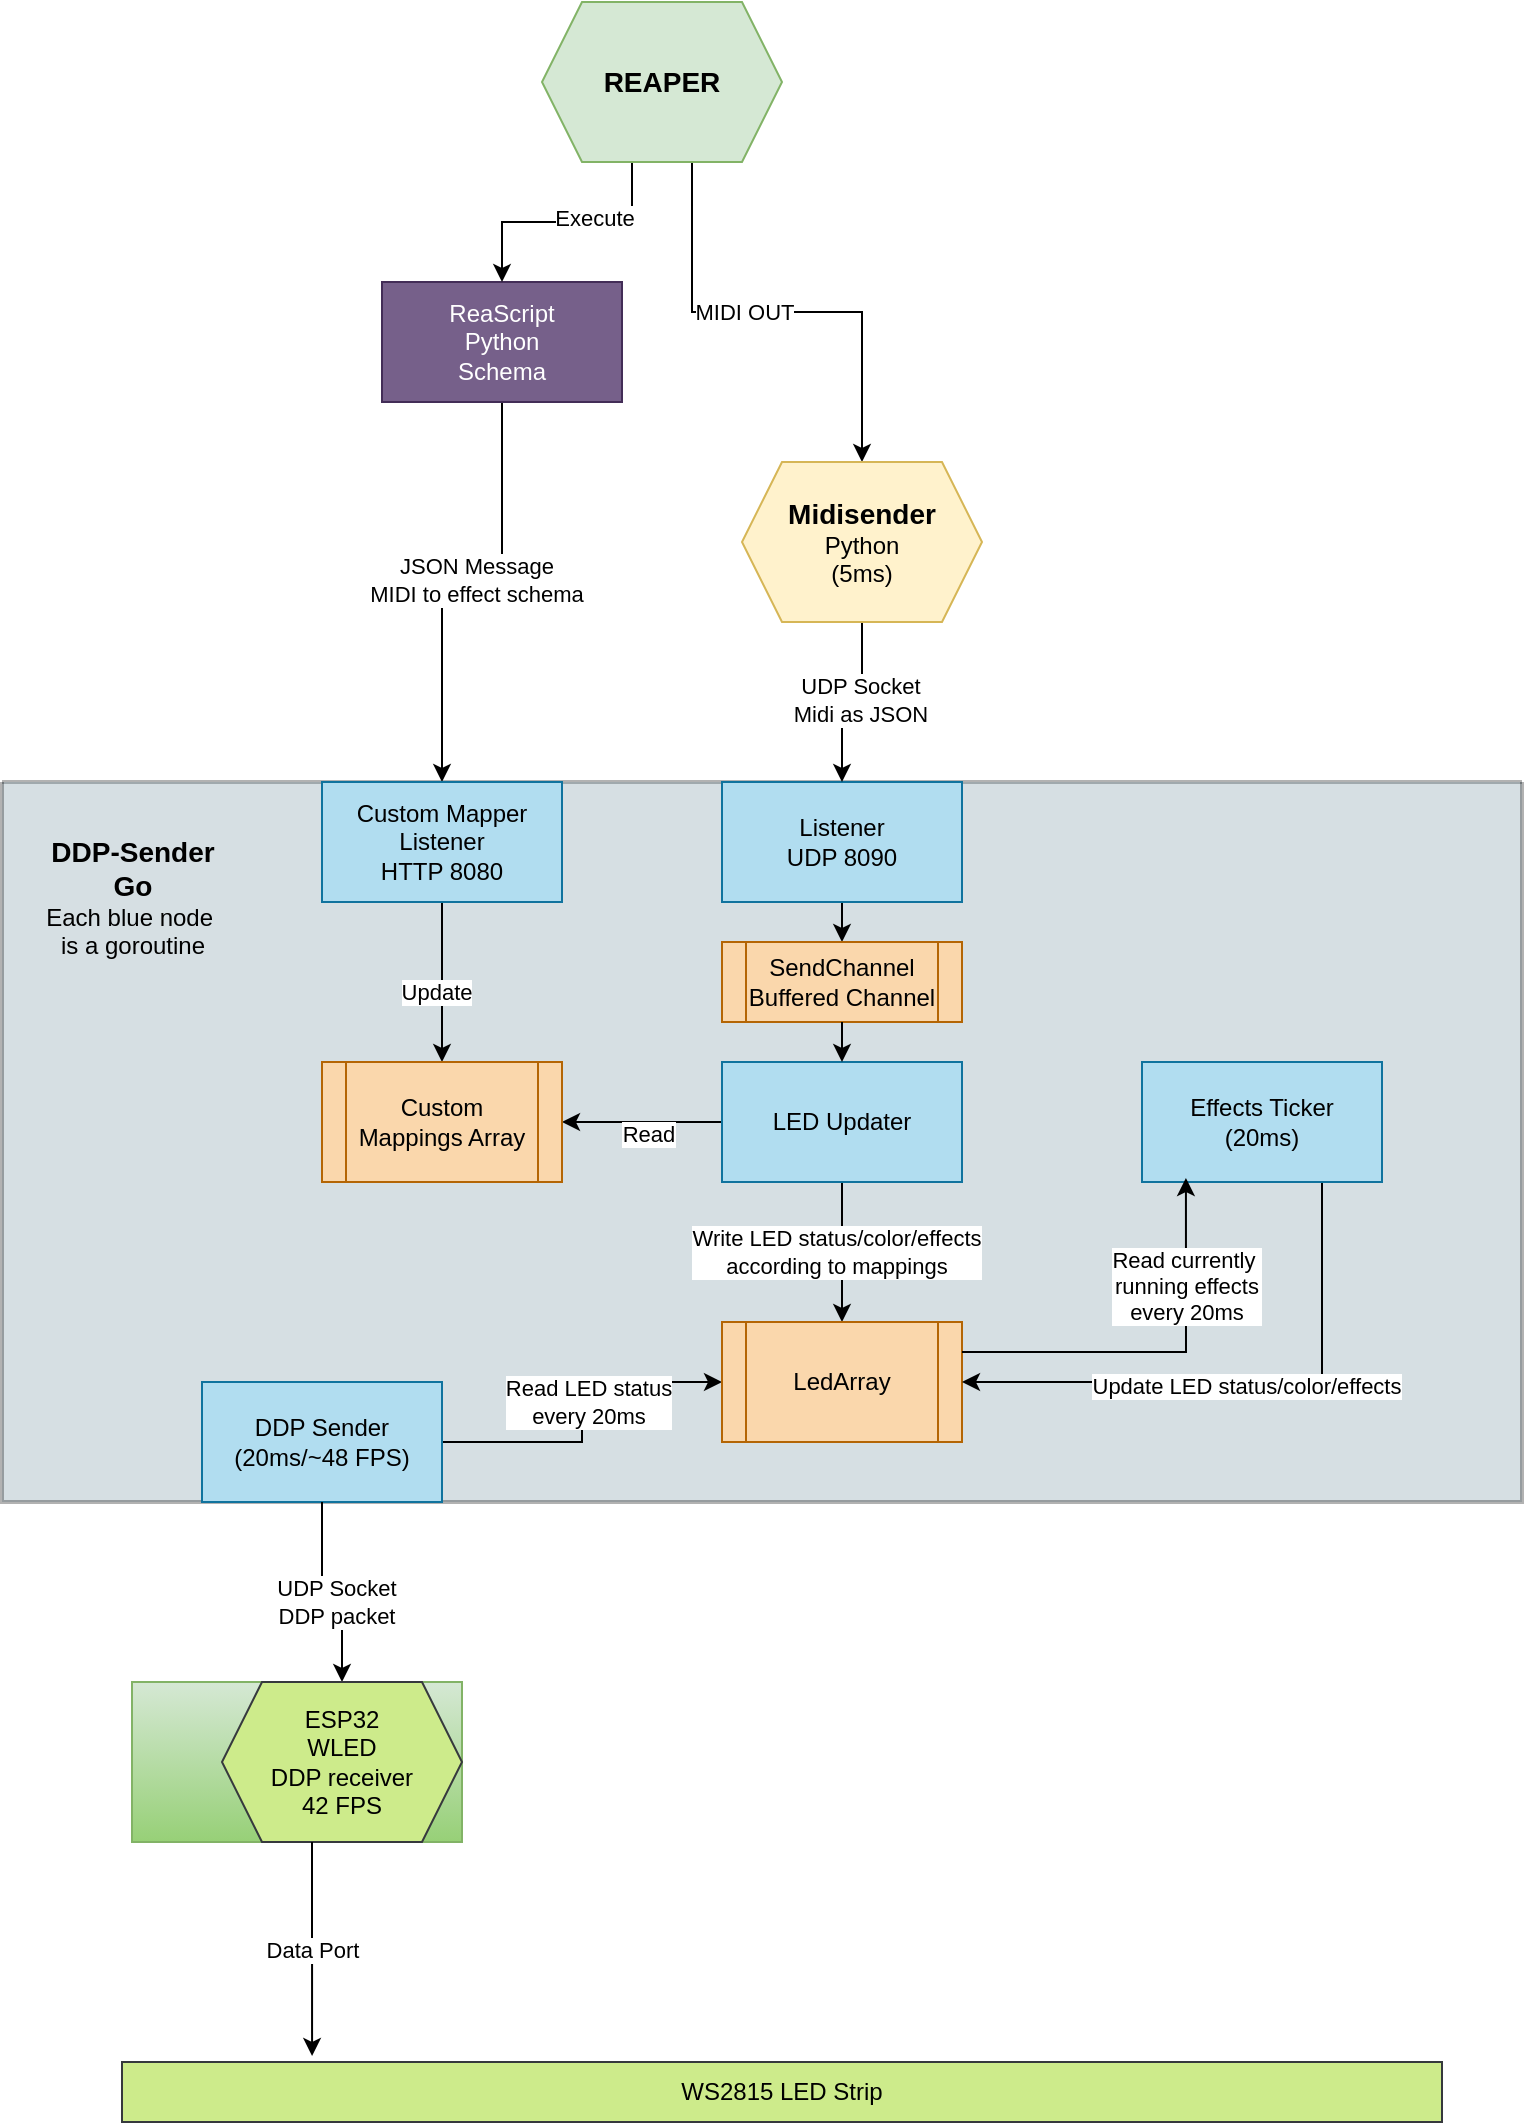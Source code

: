 <mxfile version="24.3.1" type="github">
  <diagram name="Page-1" id="3xUteEDEHRhEYQa7qGUy">
    <mxGraphModel dx="1434" dy="755" grid="1" gridSize="10" guides="1" tooltips="1" connect="1" arrows="1" fold="1" page="1" pageScale="1" pageWidth="850" pageHeight="1100" math="0" shadow="0">
      <root>
        <mxCell id="0" />
        <mxCell id="1" parent="0" />
        <mxCell id="h7WH0YtdHyS77nFsZbnf-36" style="edgeStyle=orthogonalEdgeStyle;rounded=0;orthogonalLoop=1;jettySize=auto;html=1;exitX=0.5;exitY=1;exitDx=0;exitDy=0;entryX=0.5;entryY=0;entryDx=0;entryDy=0;" edge="1" parent="1" source="h7WH0YtdHyS77nFsZbnf-2" target="h7WH0YtdHyS77nFsZbnf-39">
          <mxGeometry relative="1" as="geometry" />
        </mxCell>
        <mxCell id="h7WH0YtdHyS77nFsZbnf-37" value="&lt;div&gt;JSON Message&lt;/div&gt;&lt;div&gt;MIDI to effect schema&lt;br&gt;&lt;/div&gt;" style="edgeLabel;html=1;align=center;verticalAlign=middle;resizable=0;points=[];" vertex="1" connectable="0" parent="h7WH0YtdHyS77nFsZbnf-36">
          <mxGeometry x="-0.019" y="-6" relative="1" as="geometry">
            <mxPoint as="offset" />
          </mxGeometry>
        </mxCell>
        <mxCell id="h7WH0YtdHyS77nFsZbnf-2" value="&lt;div&gt;ReaScript&lt;/div&gt;&lt;div&gt;Python&lt;/div&gt;&lt;div&gt;Schema&lt;/div&gt;" style="rounded=0;whiteSpace=wrap;html=1;fillColor=#76608a;strokeColor=#432D57;fontColor=#ffffff;" vertex="1" parent="1">
          <mxGeometry x="220" y="150" width="120" height="60" as="geometry" />
        </mxCell>
        <mxCell id="h7WH0YtdHyS77nFsZbnf-4" style="edgeStyle=orthogonalEdgeStyle;rounded=0;orthogonalLoop=1;jettySize=auto;html=1;exitX=0.375;exitY=1;exitDx=0;exitDy=0;entryX=0.5;entryY=0;entryDx=0;entryDy=0;" edge="1" parent="1" source="h7WH0YtdHyS77nFsZbnf-3" target="h7WH0YtdHyS77nFsZbnf-2">
          <mxGeometry relative="1" as="geometry" />
        </mxCell>
        <mxCell id="h7WH0YtdHyS77nFsZbnf-47" value="Execute" style="edgeLabel;html=1;align=center;verticalAlign=middle;resizable=0;points=[];" vertex="1" connectable="0" parent="h7WH0YtdHyS77nFsZbnf-4">
          <mxGeometry x="-0.216" y="-2" relative="1" as="geometry">
            <mxPoint as="offset" />
          </mxGeometry>
        </mxCell>
        <mxCell id="h7WH0YtdHyS77nFsZbnf-8" style="edgeStyle=orthogonalEdgeStyle;rounded=0;orthogonalLoop=1;jettySize=auto;html=1;exitX=0.625;exitY=1;exitDx=0;exitDy=0;entryX=0.5;entryY=0;entryDx=0;entryDy=0;" edge="1" parent="1" source="h7WH0YtdHyS77nFsZbnf-3" target="h7WH0YtdHyS77nFsZbnf-7">
          <mxGeometry relative="1" as="geometry" />
        </mxCell>
        <mxCell id="h7WH0YtdHyS77nFsZbnf-9" value="&lt;div&gt;MIDI OUT&lt;/div&gt;" style="edgeLabel;html=1;align=center;verticalAlign=middle;resizable=0;points=[];" vertex="1" connectable="0" parent="h7WH0YtdHyS77nFsZbnf-8">
          <mxGeometry x="-0.14" relative="1" as="geometry">
            <mxPoint as="offset" />
          </mxGeometry>
        </mxCell>
        <mxCell id="h7WH0YtdHyS77nFsZbnf-3" value="&lt;b&gt;&lt;font style=&quot;font-size: 14px;&quot;&gt;REAPER&lt;/font&gt;&lt;/b&gt;" style="shape=hexagon;perimeter=hexagonPerimeter2;whiteSpace=wrap;html=1;fixedSize=1;fillColor=#d5e8d4;strokeColor=#82b366;" vertex="1" parent="1">
          <mxGeometry x="300" y="10" width="120" height="80" as="geometry" />
        </mxCell>
        <mxCell id="h7WH0YtdHyS77nFsZbnf-5" value="" style="swimlane;startSize=0;strokeWidth=2;fillColor=default;strokeColor=default;fillStyle=solid;gradientColor=none;swimlaneFillColor=#7996A3;opacity=30;" vertex="1" parent="1">
          <mxGeometry x="30" y="400" width="760" height="360" as="geometry" />
        </mxCell>
        <mxCell id="h7WH0YtdHyS77nFsZbnf-17" style="edgeStyle=orthogonalEdgeStyle;rounded=0;orthogonalLoop=1;jettySize=auto;html=1;exitX=0.5;exitY=1;exitDx=0;exitDy=0;entryX=0.5;entryY=0;entryDx=0;entryDy=0;" edge="1" parent="h7WH0YtdHyS77nFsZbnf-5" source="h7WH0YtdHyS77nFsZbnf-10" target="h7WH0YtdHyS77nFsZbnf-48">
          <mxGeometry relative="1" as="geometry">
            <mxPoint x="420" y="140" as="targetPoint" />
          </mxGeometry>
        </mxCell>
        <mxCell id="h7WH0YtdHyS77nFsZbnf-10" value="&lt;div&gt;Listener&lt;/div&gt;&lt;div&gt;UDP 8090&lt;br&gt;&lt;/div&gt;" style="rounded=0;whiteSpace=wrap;html=1;fillColor=#b1ddf0;strokeColor=#10739e;" vertex="1" parent="h7WH0YtdHyS77nFsZbnf-5">
          <mxGeometry x="360" width="120" height="60" as="geometry" />
        </mxCell>
        <mxCell id="h7WH0YtdHyS77nFsZbnf-13" value="&lt;div&gt;&lt;b&gt;&lt;font style=&quot;font-size: 14px;&quot;&gt;DDP-Sender&lt;/font&gt;&lt;/b&gt;&lt;/div&gt;&lt;div&gt;&lt;font style=&quot;font-size: 14px;&quot;&gt;&lt;b&gt;Go&lt;/b&gt;&lt;/font&gt;&lt;/div&gt;&lt;div&gt;Each blue node&amp;nbsp;&lt;/div&gt;&lt;div&gt;is a goroutine&lt;/div&gt;&lt;div&gt;&lt;br&gt;&lt;/div&gt;" style="text;html=1;align=center;verticalAlign=middle;resizable=0;points=[];autosize=1;strokeColor=none;fillColor=none;" vertex="1" parent="h7WH0YtdHyS77nFsZbnf-5">
          <mxGeometry x="10" y="20" width="110" height="90" as="geometry" />
        </mxCell>
        <mxCell id="h7WH0YtdHyS77nFsZbnf-33" style="edgeStyle=orthogonalEdgeStyle;rounded=0;orthogonalLoop=1;jettySize=auto;html=1;exitX=0.5;exitY=1;exitDx=0;exitDy=0;" edge="1" parent="h7WH0YtdHyS77nFsZbnf-5" source="h7WH0YtdHyS77nFsZbnf-16" target="h7WH0YtdHyS77nFsZbnf-23">
          <mxGeometry relative="1" as="geometry" />
        </mxCell>
        <mxCell id="h7WH0YtdHyS77nFsZbnf-34" value="&lt;div&gt;Write LED status/color/effects&lt;/div&gt;&lt;div&gt;according to mappings&lt;br&gt;&lt;/div&gt;" style="edgeLabel;html=1;align=center;verticalAlign=middle;resizable=0;points=[];" vertex="1" connectable="0" parent="h7WH0YtdHyS77nFsZbnf-33">
          <mxGeometry y="-3" relative="1" as="geometry">
            <mxPoint as="offset" />
          </mxGeometry>
        </mxCell>
        <mxCell id="h7WH0YtdHyS77nFsZbnf-45" style="edgeStyle=orthogonalEdgeStyle;rounded=0;orthogonalLoop=1;jettySize=auto;html=1;exitX=0;exitY=0.5;exitDx=0;exitDy=0;entryX=1;entryY=0.5;entryDx=0;entryDy=0;" edge="1" parent="h7WH0YtdHyS77nFsZbnf-5" source="h7WH0YtdHyS77nFsZbnf-16" target="h7WH0YtdHyS77nFsZbnf-42">
          <mxGeometry relative="1" as="geometry" />
        </mxCell>
        <mxCell id="h7WH0YtdHyS77nFsZbnf-46" value="&lt;div&gt;Read&lt;/div&gt;" style="edgeLabel;html=1;align=center;verticalAlign=middle;resizable=0;points=[];" vertex="1" connectable="0" parent="h7WH0YtdHyS77nFsZbnf-45">
          <mxGeometry x="-0.075" y="6" relative="1" as="geometry">
            <mxPoint as="offset" />
          </mxGeometry>
        </mxCell>
        <mxCell id="h7WH0YtdHyS77nFsZbnf-16" value="LED Updater" style="rounded=0;whiteSpace=wrap;html=1;fillColor=#b1ddf0;strokeColor=#10739e;" vertex="1" parent="h7WH0YtdHyS77nFsZbnf-5">
          <mxGeometry x="360" y="140" width="120" height="60" as="geometry" />
        </mxCell>
        <mxCell id="h7WH0YtdHyS77nFsZbnf-24" style="edgeStyle=orthogonalEdgeStyle;rounded=0;orthogonalLoop=1;jettySize=auto;html=1;entryX=0;entryY=0.5;entryDx=0;entryDy=0;" edge="1" parent="h7WH0YtdHyS77nFsZbnf-5" source="h7WH0YtdHyS77nFsZbnf-19" target="h7WH0YtdHyS77nFsZbnf-23">
          <mxGeometry relative="1" as="geometry" />
        </mxCell>
        <mxCell id="h7WH0YtdHyS77nFsZbnf-25" value="&lt;div&gt;Read LED status&lt;/div&gt;&lt;div&gt;every 20ms&lt;br&gt;&lt;/div&gt;" style="edgeLabel;html=1;align=center;verticalAlign=middle;resizable=0;points=[];" vertex="1" connectable="0" parent="h7WH0YtdHyS77nFsZbnf-24">
          <mxGeometry x="0.059" y="-3" relative="1" as="geometry">
            <mxPoint as="offset" />
          </mxGeometry>
        </mxCell>
        <mxCell id="h7WH0YtdHyS77nFsZbnf-19" value="&lt;div&gt;DDP Sender&lt;/div&gt;(20ms/~48 FPS)" style="rounded=0;whiteSpace=wrap;html=1;fillColor=#b1ddf0;strokeColor=#10739e;" vertex="1" parent="h7WH0YtdHyS77nFsZbnf-5">
          <mxGeometry x="100" y="300" width="120" height="60" as="geometry" />
        </mxCell>
        <mxCell id="h7WH0YtdHyS77nFsZbnf-23" value="LedArray" style="shape=process;whiteSpace=wrap;html=1;backgroundOutline=1;fillColor=#fad7ac;strokeColor=#b46504;" vertex="1" parent="h7WH0YtdHyS77nFsZbnf-5">
          <mxGeometry x="360" y="270" width="120" height="60" as="geometry" />
        </mxCell>
        <mxCell id="h7WH0YtdHyS77nFsZbnf-50" style="edgeStyle=orthogonalEdgeStyle;rounded=0;orthogonalLoop=1;jettySize=auto;html=1;entryX=1;entryY=0.5;entryDx=0;entryDy=0;exitX=0.75;exitY=1;exitDx=0;exitDy=0;" edge="1" parent="h7WH0YtdHyS77nFsZbnf-5" source="h7WH0YtdHyS77nFsZbnf-32" target="h7WH0YtdHyS77nFsZbnf-23">
          <mxGeometry relative="1" as="geometry" />
        </mxCell>
        <mxCell id="h7WH0YtdHyS77nFsZbnf-51" value="&lt;div&gt;Update LED status/color/effects &lt;br&gt;&lt;/div&gt;" style="edgeLabel;html=1;align=center;verticalAlign=middle;resizable=0;points=[];" vertex="1" connectable="0" parent="h7WH0YtdHyS77nFsZbnf-50">
          <mxGeometry x="-0.015" y="2" relative="1" as="geometry">
            <mxPoint as="offset" />
          </mxGeometry>
        </mxCell>
        <mxCell id="h7WH0YtdHyS77nFsZbnf-32" value="&lt;div&gt;Effects Ticker&lt;/div&gt;&lt;div&gt;(20ms)&lt;br&gt;&lt;/div&gt;" style="rounded=0;whiteSpace=wrap;html=1;fillColor=#b1ddf0;strokeColor=#10739e;" vertex="1" parent="h7WH0YtdHyS77nFsZbnf-5">
          <mxGeometry x="570" y="140" width="120" height="60" as="geometry" />
        </mxCell>
        <mxCell id="h7WH0YtdHyS77nFsZbnf-43" style="edgeStyle=orthogonalEdgeStyle;rounded=0;orthogonalLoop=1;jettySize=auto;html=1;exitX=0.5;exitY=1;exitDx=0;exitDy=0;entryX=0.5;entryY=0;entryDx=0;entryDy=0;" edge="1" parent="h7WH0YtdHyS77nFsZbnf-5" source="h7WH0YtdHyS77nFsZbnf-39" target="h7WH0YtdHyS77nFsZbnf-42">
          <mxGeometry relative="1" as="geometry" />
        </mxCell>
        <mxCell id="h7WH0YtdHyS77nFsZbnf-44" value="Update" style="edgeLabel;html=1;align=center;verticalAlign=middle;resizable=0;points=[];" vertex="1" connectable="0" parent="h7WH0YtdHyS77nFsZbnf-43">
          <mxGeometry x="0.125" y="-3" relative="1" as="geometry">
            <mxPoint as="offset" />
          </mxGeometry>
        </mxCell>
        <mxCell id="h7WH0YtdHyS77nFsZbnf-39" value="&lt;div&gt;&lt;div&gt;Custom Mapper&lt;/div&gt;&lt;/div&gt;&lt;div&gt;Listener&lt;/div&gt;&lt;div&gt;HTTP 8080&lt;br&gt;&lt;/div&gt;" style="rounded=0;whiteSpace=wrap;html=1;fillColor=#b1ddf0;strokeColor=#10739e;" vertex="1" parent="h7WH0YtdHyS77nFsZbnf-5">
          <mxGeometry x="160" width="120" height="60" as="geometry" />
        </mxCell>
        <mxCell id="h7WH0YtdHyS77nFsZbnf-42" value="Custom Mappings Array" style="shape=process;whiteSpace=wrap;html=1;backgroundOutline=1;fillColor=#fad7ac;strokeColor=#b46504;" vertex="1" parent="h7WH0YtdHyS77nFsZbnf-5">
          <mxGeometry x="160" y="140" width="120" height="60" as="geometry" />
        </mxCell>
        <mxCell id="h7WH0YtdHyS77nFsZbnf-48" value="&lt;div&gt;SendChannel&lt;/div&gt;&lt;div&gt;Buffered Channel&lt;/div&gt;" style="shape=process;whiteSpace=wrap;html=1;backgroundOutline=1;fillColor=#fad7ac;strokeColor=#b46504;" vertex="1" parent="h7WH0YtdHyS77nFsZbnf-5">
          <mxGeometry x="360" y="80" width="120" height="40" as="geometry" />
        </mxCell>
        <mxCell id="h7WH0YtdHyS77nFsZbnf-49" style="edgeStyle=orthogonalEdgeStyle;rounded=0;orthogonalLoop=1;jettySize=auto;html=1;exitX=0.5;exitY=1;exitDx=0;exitDy=0;entryX=0.5;entryY=0;entryDx=0;entryDy=0;" edge="1" parent="h7WH0YtdHyS77nFsZbnf-5" source="h7WH0YtdHyS77nFsZbnf-48" target="h7WH0YtdHyS77nFsZbnf-16">
          <mxGeometry relative="1" as="geometry" />
        </mxCell>
        <mxCell id="h7WH0YtdHyS77nFsZbnf-52" style="edgeStyle=orthogonalEdgeStyle;rounded=0;orthogonalLoop=1;jettySize=auto;html=1;exitX=1;exitY=0.25;exitDx=0;exitDy=0;entryX=0.183;entryY=0.967;entryDx=0;entryDy=0;entryPerimeter=0;" edge="1" parent="h7WH0YtdHyS77nFsZbnf-5" source="h7WH0YtdHyS77nFsZbnf-23" target="h7WH0YtdHyS77nFsZbnf-32">
          <mxGeometry relative="1" as="geometry">
            <mxPoint x="586" y="205" as="targetPoint" />
          </mxGeometry>
        </mxCell>
        <mxCell id="h7WH0YtdHyS77nFsZbnf-53" value="&lt;div&gt;Read currently&amp;nbsp;&lt;/div&gt;&lt;div&gt;running effects&lt;/div&gt;&lt;div&gt;every 20ms&lt;br&gt;&lt;/div&gt;" style="edgeLabel;html=1;align=center;verticalAlign=middle;resizable=0;points=[];" vertex="1" connectable="0" parent="h7WH0YtdHyS77nFsZbnf-52">
          <mxGeometry x="0.461" relative="1" as="geometry">
            <mxPoint as="offset" />
          </mxGeometry>
        </mxCell>
        <mxCell id="h7WH0YtdHyS77nFsZbnf-11" style="edgeStyle=orthogonalEdgeStyle;rounded=0;orthogonalLoop=1;jettySize=auto;html=1;exitX=0.5;exitY=1;exitDx=0;exitDy=0;entryX=0.5;entryY=0;entryDx=0;entryDy=0;" edge="1" parent="1" source="h7WH0YtdHyS77nFsZbnf-7" target="h7WH0YtdHyS77nFsZbnf-10">
          <mxGeometry relative="1" as="geometry" />
        </mxCell>
        <mxCell id="h7WH0YtdHyS77nFsZbnf-12" value="&lt;div&gt;UDP Socket&lt;/div&gt;&lt;div&gt;Midi as JSON&lt;/div&gt;" style="edgeLabel;html=1;align=center;verticalAlign=middle;resizable=0;points=[];" vertex="1" connectable="0" parent="h7WH0YtdHyS77nFsZbnf-11">
          <mxGeometry x="-0.15" y="-1" relative="1" as="geometry">
            <mxPoint as="offset" />
          </mxGeometry>
        </mxCell>
        <mxCell id="h7WH0YtdHyS77nFsZbnf-7" value="&lt;div&gt;&lt;b&gt;&lt;font style=&quot;font-size: 14px;&quot;&gt;Midisender&lt;/font&gt;&lt;/b&gt;&lt;/div&gt;&lt;div&gt;Python&lt;/div&gt;&lt;div&gt;(5ms)&lt;br&gt;&lt;/div&gt;" style="shape=hexagon;perimeter=hexagonPerimeter2;whiteSpace=wrap;html=1;fixedSize=1;fillColor=#fff2cc;strokeColor=#d6b656;" vertex="1" parent="1">
          <mxGeometry x="400" y="240" width="120" height="80" as="geometry" />
        </mxCell>
        <mxCell id="h7WH0YtdHyS77nFsZbnf-20" style="edgeStyle=orthogonalEdgeStyle;rounded=0;orthogonalLoop=1;jettySize=auto;html=1;exitX=0.5;exitY=1;exitDx=0;exitDy=0;" edge="1" parent="1" source="h7WH0YtdHyS77nFsZbnf-19" target="h7WH0YtdHyS77nFsZbnf-14">
          <mxGeometry relative="1" as="geometry" />
        </mxCell>
        <mxCell id="h7WH0YtdHyS77nFsZbnf-21" value="&lt;div&gt;UDP Socket&lt;/div&gt;&lt;div&gt;DDP packet&lt;br&gt;&lt;/div&gt;" style="edgeLabel;html=1;align=center;verticalAlign=middle;resizable=0;points=[];" vertex="1" connectable="0" parent="h7WH0YtdHyS77nFsZbnf-20">
          <mxGeometry x="0.2" y="-3" relative="1" as="geometry">
            <mxPoint as="offset" />
          </mxGeometry>
        </mxCell>
        <mxCell id="h7WH0YtdHyS77nFsZbnf-28" value="" style="group;fillColor=#d5e8d4;strokeColor=#82b366;gradientColor=#97d077;" vertex="1" connectable="0" parent="1">
          <mxGeometry x="95" y="850" width="165" height="80" as="geometry" />
        </mxCell>
        <mxCell id="h7WH0YtdHyS77nFsZbnf-14" value="&lt;div&gt;ESP32&lt;/div&gt;&lt;div&gt;WLED&lt;/div&gt;&lt;div&gt;DDP receiver&lt;/div&gt;&lt;div&gt;42 FPS&lt;br&gt;&lt;/div&gt;" style="shape=hexagon;perimeter=hexagonPerimeter2;whiteSpace=wrap;html=1;fixedSize=1;fillColor=#cdeb8b;strokeColor=#36393d;" vertex="1" parent="h7WH0YtdHyS77nFsZbnf-28">
          <mxGeometry x="45" width="120" height="80" as="geometry" />
        </mxCell>
        <mxCell id="h7WH0YtdHyS77nFsZbnf-15" value="" style="shape=image;html=1;verticalAlign=top;verticalLabelPosition=bottom;labelBackgroundColor=#ffffff;imageAspect=0;aspect=fixed;image=https://cdn1.iconfinder.com/data/icons/nuvola2/128x128/apps/kcmpci.png" vertex="1" parent="h7WH0YtdHyS77nFsZbnf-28">
          <mxGeometry y="15" width="50" height="50" as="geometry" />
        </mxCell>
        <mxCell id="h7WH0YtdHyS77nFsZbnf-29" value="WS2815 LED Strip" style="rounded=0;whiteSpace=wrap;html=1;fillColor=#cdeb8b;strokeColor=#36393d;" vertex="1" parent="1">
          <mxGeometry x="90" y="1040" width="660" height="30" as="geometry" />
        </mxCell>
        <mxCell id="h7WH0YtdHyS77nFsZbnf-30" style="edgeStyle=orthogonalEdgeStyle;rounded=0;orthogonalLoop=1;jettySize=auto;html=1;exitX=0.375;exitY=1;exitDx=0;exitDy=0;entryX=0.144;entryY=-0.1;entryDx=0;entryDy=0;entryPerimeter=0;" edge="1" parent="1" source="h7WH0YtdHyS77nFsZbnf-14" target="h7WH0YtdHyS77nFsZbnf-29">
          <mxGeometry relative="1" as="geometry" />
        </mxCell>
        <mxCell id="h7WH0YtdHyS77nFsZbnf-31" value="&lt;div&gt;Data Port&lt;/div&gt;" style="edgeLabel;html=1;align=center;verticalAlign=middle;resizable=0;points=[];" vertex="1" connectable="0" parent="h7WH0YtdHyS77nFsZbnf-30">
          <mxGeometry x="0.009" relative="1" as="geometry">
            <mxPoint as="offset" />
          </mxGeometry>
        </mxCell>
      </root>
    </mxGraphModel>
  </diagram>
</mxfile>
